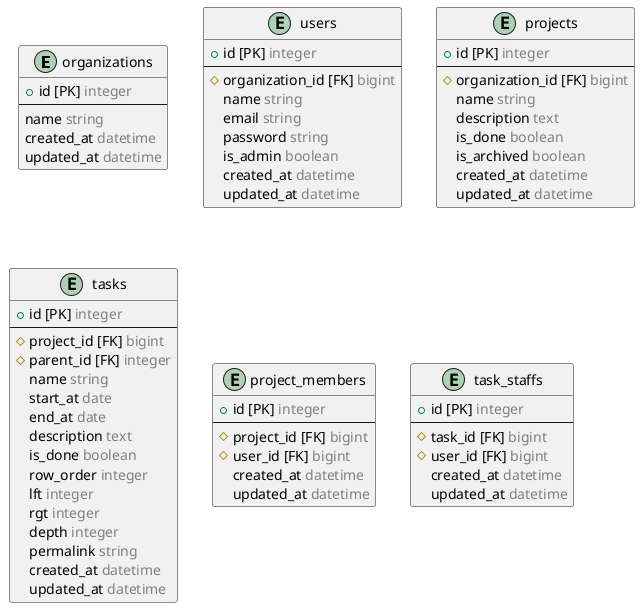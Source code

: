 @startuml erd

  entity "organizations" {
    + id [PK] <color:gray>integer</color>
    --
    name <color:gray>string</color>
    created_at <color:gray>datetime</color>
    updated_at <color:gray>datetime</color>
  }

  entity "users" {
    + id [PK] <color:gray>integer</color>
    --
    # organization_id [FK] <color:gray>bigint</color>
    name <color:gray>string</color>
    email <color:gray>string</color>
    password <color:gray>string</color>
    is_admin <color:gray>boolean</color>
    created_at <color:gray>datetime</color>
    updated_at <color:gray>datetime</color>
  }

  entity "projects" {
    + id [PK] <color:gray>integer</color>
    --
    # organization_id [FK] <color:gray>bigint</color>
    name <color:gray>string</color>
    description <color:gray>text</color>
    is_done <color:gray>boolean</color>
    is_archived <color:gray>boolean</color>
    created_at <color:gray>datetime</color>
    updated_at <color:gray>datetime</color>
  }

  entity "tasks" {
    + id [PK] <color:gray>integer</color>
    --
    # project_id [FK] <color:gray>bigint</color>
    # parent_id [FK] <color:gray>integer</color>
    name <color:gray>string</color>
    start_at <color:gray>date</color>
    end_at <color:gray>date</color>
    description <color:gray>text</color>
    is_done <color:gray>boolean</color>
    row_order <color:gray>integer</color>
    lft <color:gray>integer</color>
    rgt <color:gray>integer</color>
    depth <color:gray>integer</color>
    permalink <color:gray>string</color>
    created_at <color:gray>datetime</color>
    updated_at <color:gray>datetime</color>
  }

  entity "project_members" {
    + id [PK] <color:gray>integer</color>
    --
    # project_id [FK] <color:gray>bigint</color>
    # user_id [FK] <color:gray>bigint</color>
    created_at <color:gray>datetime</color>
    updated_at <color:gray>datetime</color>
  }

  entity "task_staffs" {
    + id [PK] <color:gray>integer</color>
    --
    # task_id [FK] <color:gray>bigint</color>
    # user_id [FK] <color:gray>bigint</color>
    created_at <color:gray>datetime</color>
    updated_at <color:gray>datetime</color>
  }

@enduml
